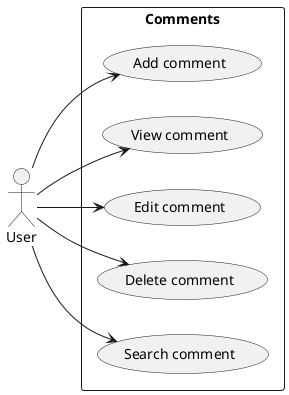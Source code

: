 @startuml DaySave Use Case Comments
left to right direction
actor User
rectangle Comments {
  ( Add comment )
  User --> ( Add comment )
  ( View comment )
  User --> ( View comment )
  ( Edit comment )
  User --> ( Edit comment )
  ( Delete comment )
  User --> ( Delete comment )
  ( Search comment )
  User --> ( Search comment )
}
@enduml
